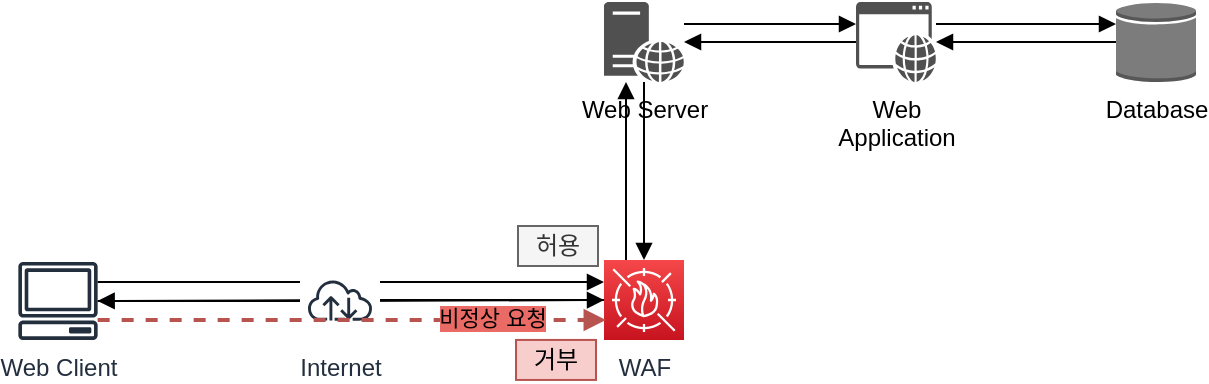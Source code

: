 <mxfile version="20.8.16" type="device"><diagram name="페이지-1" id="PtijZRTLYGHO69cJJHkL"><mxGraphModel dx="1114" dy="877" grid="1" gridSize="10" guides="1" tooltips="1" connect="1" arrows="1" fold="1" page="1" pageScale="1" pageWidth="827" pageHeight="1169" math="0" shadow="0"><root><mxCell id="0"/><mxCell id="1" parent="0"/><mxCell id="d5u-yOWS9HRY_aH85Aim-18" style="edgeStyle=orthogonalEdgeStyle;rounded=0;orthogonalLoop=1;jettySize=auto;html=1;entryX=0;entryY=0.5;entryDx=0;entryDy=0;entryPerimeter=0;endArrow=block;endFill=1;" edge="1" parent="1" source="d5u-yOWS9HRY_aH85Aim-1" target="d5u-yOWS9HRY_aH85Aim-3"><mxGeometry relative="1" as="geometry"/></mxCell><mxCell id="d5u-yOWS9HRY_aH85Aim-1" value="Web Client" style="sketch=0;outlineConnect=0;fontColor=#232F3E;gradientColor=none;fillColor=#232F3D;strokeColor=none;dashed=0;verticalLabelPosition=bottom;verticalAlign=top;align=center;html=1;fontSize=12;fontStyle=0;aspect=fixed;pointerEvents=1;shape=mxgraph.aws4.client;" vertex="1" parent="1"><mxGeometry x="81" y="200" width="40" height="38.97" as="geometry"/></mxCell><mxCell id="d5u-yOWS9HRY_aH85Aim-8" style="edgeStyle=orthogonalEdgeStyle;rounded=0;orthogonalLoop=1;jettySize=auto;html=1;entryX=0;entryY=0.5;entryDx=0;entryDy=0;entryPerimeter=0;endArrow=block;endFill=1;" edge="1" parent="1" source="d5u-yOWS9HRY_aH85Aim-1"><mxGeometry relative="1" as="geometry"><mxPoint x="240" y="210" as="sourcePoint"/><mxPoint x="374" y="210" as="targetPoint"/><Array as="points"><mxPoint x="150" y="210"/><mxPoint x="150" y="210"/></Array></mxGeometry></mxCell><mxCell id="d5u-yOWS9HRY_aH85Aim-17" style="edgeStyle=orthogonalEdgeStyle;rounded=0;orthogonalLoop=1;jettySize=auto;html=1;endArrow=block;endFill=1;exitX=0;exitY=0.5;exitDx=0;exitDy=0;exitPerimeter=0;" edge="1" parent="1" source="d5u-yOWS9HRY_aH85Aim-3" target="d5u-yOWS9HRY_aH85Aim-1"><mxGeometry relative="1" as="geometry"/></mxCell><mxCell id="d5u-yOWS9HRY_aH85Aim-2" value="Internet" style="sketch=0;outlineConnect=0;fontColor=#232F3E;gradientColor=none;strokeColor=#232F3E;fillColor=#ffffff;dashed=0;verticalLabelPosition=bottom;verticalAlign=top;align=center;html=1;fontSize=12;fontStyle=0;aspect=fixed;shape=mxgraph.aws4.resourceIcon;resIcon=mxgraph.aws4.internet;" vertex="1" parent="1"><mxGeometry x="222" y="198.97" width="40" height="40" as="geometry"/></mxCell><mxCell id="d5u-yOWS9HRY_aH85Aim-9" style="edgeStyle=orthogonalEdgeStyle;rounded=0;orthogonalLoop=1;jettySize=auto;html=1;endArrow=block;endFill=1;" edge="1" parent="1"><mxGeometry relative="1" as="geometry"><mxPoint x="385" y="199" as="sourcePoint"/><mxPoint x="385" y="110" as="targetPoint"/></mxGeometry></mxCell><mxCell id="d5u-yOWS9HRY_aH85Aim-3" value="WAF" style="sketch=0;points=[[0,0,0],[0.25,0,0],[0.5,0,0],[0.75,0,0],[1,0,0],[0,1,0],[0.25,1,0],[0.5,1,0],[0.75,1,0],[1,1,0],[0,0.25,0],[0,0.5,0],[0,0.75,0],[1,0.25,0],[1,0.5,0],[1,0.75,0]];outlineConnect=0;fontColor=#232F3E;gradientColor=#F54749;gradientDirection=north;fillColor=#C7131F;strokeColor=#ffffff;dashed=0;verticalLabelPosition=bottom;verticalAlign=top;align=center;html=1;fontSize=12;fontStyle=0;aspect=fixed;shape=mxgraph.aws4.resourceIcon;resIcon=mxgraph.aws4.waf;" vertex="1" parent="1"><mxGeometry x="374" y="199" width="40" height="40" as="geometry"/></mxCell><mxCell id="d5u-yOWS9HRY_aH85Aim-10" style="edgeStyle=orthogonalEdgeStyle;rounded=0;orthogonalLoop=1;jettySize=auto;html=1;endArrow=block;endFill=1;" edge="1" parent="1"><mxGeometry relative="1" as="geometry"><mxPoint x="414" y="81" as="sourcePoint"/><mxPoint x="500" y="81" as="targetPoint"/></mxGeometry></mxCell><mxCell id="d5u-yOWS9HRY_aH85Aim-15" style="edgeStyle=orthogonalEdgeStyle;rounded=0;orthogonalLoop=1;jettySize=auto;html=1;entryX=0.5;entryY=0;entryDx=0;entryDy=0;entryPerimeter=0;endArrow=block;endFill=1;" edge="1" parent="1" source="d5u-yOWS9HRY_aH85Aim-4" target="d5u-yOWS9HRY_aH85Aim-3"><mxGeometry relative="1" as="geometry"/></mxCell><mxCell id="d5u-yOWS9HRY_aH85Aim-4" value="Web Server" style="sketch=0;pointerEvents=1;shadow=0;dashed=0;html=1;strokeColor=none;fillColor=#505050;labelPosition=center;verticalLabelPosition=bottom;verticalAlign=top;outlineConnect=0;align=center;shape=mxgraph.office.servers.web_server;" vertex="1" parent="1"><mxGeometry x="374" y="70" width="40" height="40" as="geometry"/></mxCell><mxCell id="d5u-yOWS9HRY_aH85Aim-11" style="edgeStyle=orthogonalEdgeStyle;rounded=0;orthogonalLoop=1;jettySize=auto;html=1;entryX=0;entryY=0.5;entryDx=0;entryDy=0;entryPerimeter=0;endArrow=block;endFill=1;" edge="1" parent="1"><mxGeometry relative="1" as="geometry"><mxPoint x="540" y="81" as="sourcePoint"/><mxPoint x="630" y="81" as="targetPoint"/></mxGeometry></mxCell><mxCell id="d5u-yOWS9HRY_aH85Aim-14" style="edgeStyle=orthogonalEdgeStyle;rounded=0;orthogonalLoop=1;jettySize=auto;html=1;endArrow=block;endFill=1;" edge="1" parent="1" source="d5u-yOWS9HRY_aH85Aim-5" target="d5u-yOWS9HRY_aH85Aim-4"><mxGeometry relative="1" as="geometry"/></mxCell><mxCell id="d5u-yOWS9HRY_aH85Aim-5" value="Web&lt;br&gt;Application" style="sketch=0;pointerEvents=1;shadow=0;dashed=0;html=1;strokeColor=none;fillColor=#505050;labelPosition=center;verticalLabelPosition=bottom;verticalAlign=top;outlineConnect=0;align=center;shape=mxgraph.office.concepts.application_web;" vertex="1" parent="1"><mxGeometry x="500" y="70" width="40" height="40" as="geometry"/></mxCell><mxCell id="d5u-yOWS9HRY_aH85Aim-13" style="edgeStyle=orthogonalEdgeStyle;rounded=0;orthogonalLoop=1;jettySize=auto;html=1;endArrow=block;endFill=1;" edge="1" parent="1" source="d5u-yOWS9HRY_aH85Aim-6" target="d5u-yOWS9HRY_aH85Aim-5"><mxGeometry relative="1" as="geometry"/></mxCell><mxCell id="d5u-yOWS9HRY_aH85Aim-6" value="Database" style="outlineConnect=0;dashed=0;verticalLabelPosition=bottom;verticalAlign=top;align=center;html=1;shape=mxgraph.aws3.generic_database;fillColor=#7D7C7C;gradientColor=none;" vertex="1" parent="1"><mxGeometry x="630" y="70" width="40" height="40" as="geometry"/></mxCell><mxCell id="d5u-yOWS9HRY_aH85Aim-19" style="edgeStyle=orthogonalEdgeStyle;rounded=0;orthogonalLoop=1;jettySize=auto;html=1;entryX=0;entryY=0.5;entryDx=0;entryDy=0;entryPerimeter=0;endArrow=block;endFill=1;dashed=1;strokeWidth=2;fillColor=#f8cecc;strokeColor=#b85450;" edge="1" parent="1" source="d5u-yOWS9HRY_aH85Aim-1"><mxGeometry relative="1" as="geometry"><mxPoint x="130" y="229" as="sourcePoint"/><mxPoint x="375" y="229" as="targetPoint"/><Array as="points"><mxPoint x="180" y="229"/><mxPoint x="180" y="229"/></Array></mxGeometry></mxCell><mxCell id="d5u-yOWS9HRY_aH85Aim-22" value="비정상 요청" style="edgeLabel;html=1;align=center;verticalAlign=middle;resizable=0;points=[];labelBackgroundColor=#EA6B66;" vertex="1" connectable="0" parent="d5u-yOWS9HRY_aH85Aim-19"><mxGeometry x="-0.768" y="1" relative="1" as="geometry"><mxPoint x="167" as="offset"/></mxGeometry></mxCell><mxCell id="d5u-yOWS9HRY_aH85Aim-20" value="허용" style="text;html=1;strokeColor=#666666;fillColor=#f5f5f5;align=center;verticalAlign=middle;whiteSpace=wrap;rounded=0;fontColor=#333333;" vertex="1" parent="1"><mxGeometry x="331" y="182" width="40" height="20" as="geometry"/></mxCell><mxCell id="d5u-yOWS9HRY_aH85Aim-21" value="거부" style="text;html=1;strokeColor=#b85450;fillColor=#f8cecc;align=center;verticalAlign=middle;whiteSpace=wrap;rounded=0;" vertex="1" parent="1"><mxGeometry x="330" y="238.97" width="40" height="20" as="geometry"/></mxCell></root></mxGraphModel></diagram></mxfile>